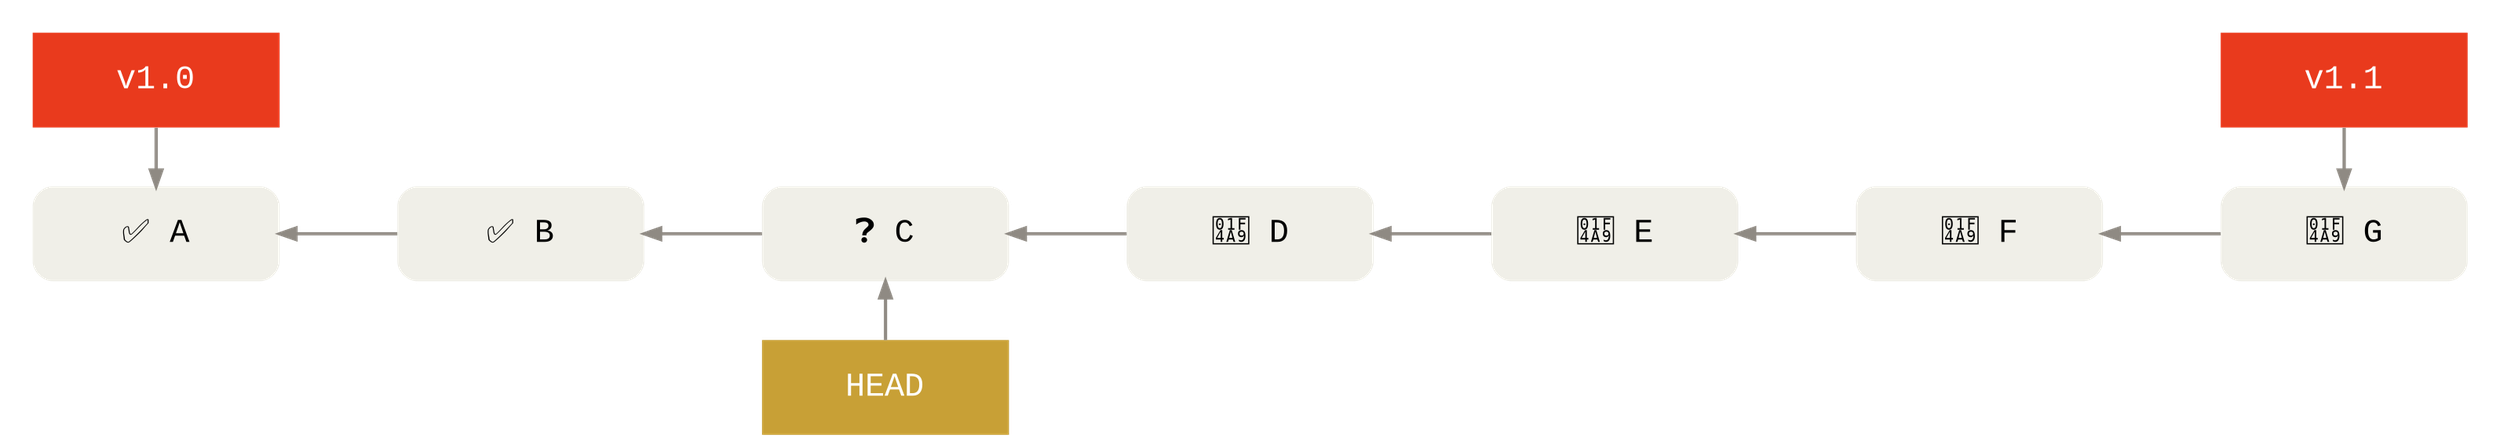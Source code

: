 digraph Git {
  bgcolor="transparent"

  rankdir=LR
  ranksep=1
  nodesep=.5
  splines=line

  edge [color="#8f8a83"
        penwidth=2
        dir="back"]
  node [shape=box
        fontname="Menlo, Monaco, Consolas, Lucida Console, Courier New, monospace"
        fontsize=20
        margin=".45,.25"
        width=2.1
        height=.8
        fixedsize=true
        penwidth=0]

  node [style="rounded,filled"
        fillcolor="#f0efe8"]
  A [label="✅ A"]
  B [label="✅ B"]
  C [label="❓ C"]
  D [label="💩 D"]
  E [label="💩 E"]
  F [label="💩 F"]
  G [label="💩 G"]
  A -> B -> C -> D -> E -> F -> G

  node [style="filled"
        fontcolor="#ffffff"
        fillcolor="#e93a1d"]

  subgraph cluster_v1_0 {
    style=invis
    {
      rank=same
      v1_0 [label="v1.0"]
      A -> v1_0
    }
  }

  subgraph cluster_v1_1 {
    style=invis
    {
      rank=same
      v1_1 [label="v1.1"]
      G -> v1_1
    }
  }

  // No cluster draws label below.
  {
    rank=same
    HEAD [fillcolor="#c8a036"]
    C -> HEAD
  }
}
